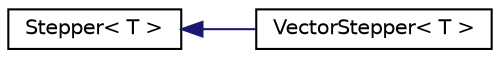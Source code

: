 digraph "Graphical Class Hierarchy"
{
 // LATEX_PDF_SIZE
  edge [fontname="Helvetica",fontsize="10",labelfontname="Helvetica",labelfontsize="10"];
  node [fontname="Helvetica",fontsize="10",shape=record];
  rankdir="LR";
  Node0 [label="Stepper\< T \>",height=0.2,width=0.4,color="black", fillcolor="white", style="filled",URL="$classStepper.html",tooltip="Abstract iterator interface for traversing collections."];
  Node0 -> Node1 [dir="back",color="midnightblue",fontsize="10",style="solid",fontname="Helvetica"];
  Node1 [label="VectorStepper\< T \>",height=0.2,width=0.4,color="black", fillcolor="white", style="filled",URL="$classVectorStepper.html",tooltip="Concrete iterator implementation for std::vector containers."];
}
